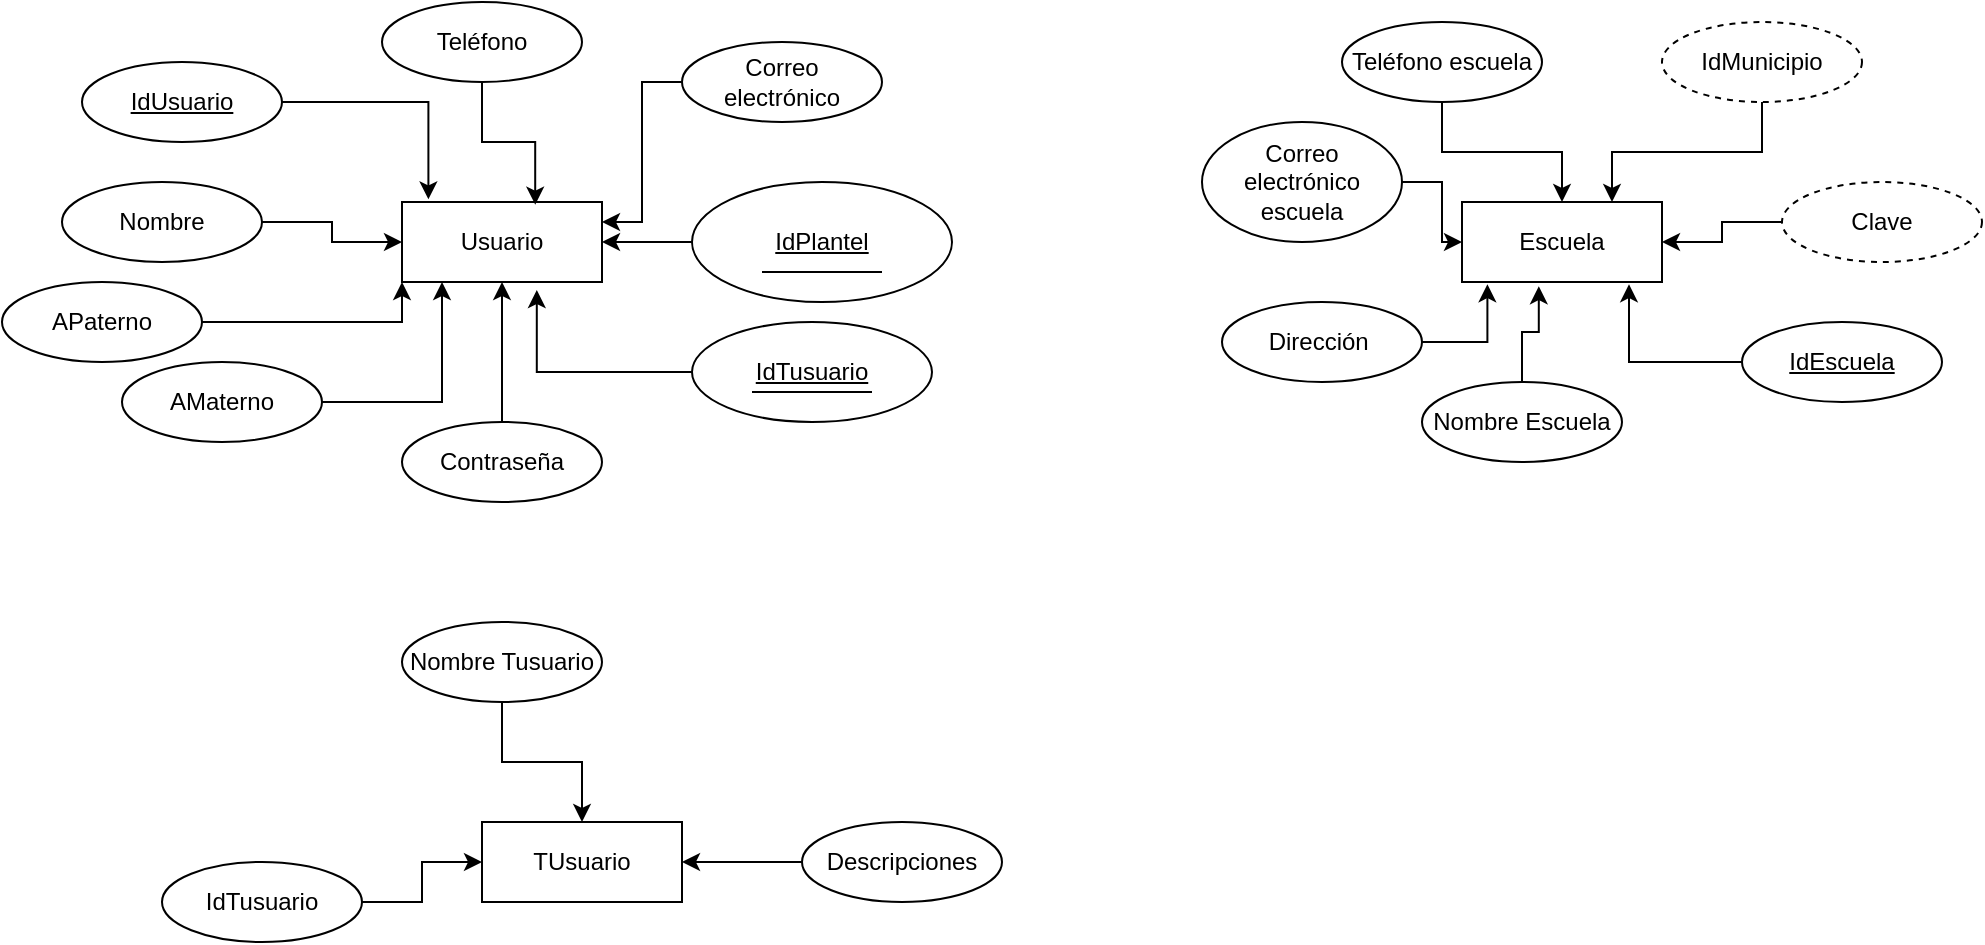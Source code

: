 <mxfile version="21.0.10" type="device" pages="2"><diagram name="Modelo ER" id="9Gtv5-tGoXmSxQ3QPDyA"><mxGraphModel dx="1766" dy="803" grid="1" gridSize="10" guides="1" tooltips="1" connect="1" arrows="1" fold="1" page="1" pageScale="1" pageWidth="827" pageHeight="1169" math="0" shadow="0"><root><object label="" Plantel="" id="0"><mxCell/></object><mxCell id="1" parent="0"/><mxCell id="VuJSVzhWBFyt6HBu5WCB-33" style="edgeStyle=orthogonalEdgeStyle;rounded=0;orthogonalLoop=1;jettySize=auto;html=1;entryX=0.132;entryY=-0.033;entryDx=0;entryDy=0;entryPerimeter=0;" edge="1" parent="1" source="VuJSVzhWBFyt6HBu5WCB-5" target="VuJSVzhWBFyt6HBu5WCB-6"><mxGeometry relative="1" as="geometry"/></mxCell><mxCell id="VuJSVzhWBFyt6HBu5WCB-5" value="IdUsuario" style="ellipse;whiteSpace=wrap;html=1;align=center;fontStyle=4;" vertex="1" parent="1"><mxGeometry x="-640" y="60" width="100" height="40" as="geometry"/></mxCell><mxCell id="VuJSVzhWBFyt6HBu5WCB-6" value="Usuario" style="whiteSpace=wrap;html=1;align=center;" vertex="1" parent="1"><mxGeometry x="-480" y="130" width="100" height="40" as="geometry"/></mxCell><mxCell id="VuJSVzhWBFyt6HBu5WCB-30" style="edgeStyle=orthogonalEdgeStyle;rounded=0;orthogonalLoop=1;jettySize=auto;html=1;entryX=0.666;entryY=0.033;entryDx=0;entryDy=0;entryPerimeter=0;" edge="1" parent="1" source="VuJSVzhWBFyt6HBu5WCB-8" target="VuJSVzhWBFyt6HBu5WCB-6"><mxGeometry relative="1" as="geometry"/></mxCell><mxCell id="VuJSVzhWBFyt6HBu5WCB-8" value="Teléfono" style="ellipse;whiteSpace=wrap;html=1;align=center;" vertex="1" parent="1"><mxGeometry x="-490" y="30" width="100" height="40" as="geometry"/></mxCell><mxCell id="VuJSVzhWBFyt6HBu5WCB-29" style="edgeStyle=orthogonalEdgeStyle;rounded=0;orthogonalLoop=1;jettySize=auto;html=1;entryX=1;entryY=0.25;entryDx=0;entryDy=0;" edge="1" parent="1" source="VuJSVzhWBFyt6HBu5WCB-11" target="VuJSVzhWBFyt6HBu5WCB-6"><mxGeometry relative="1" as="geometry"/></mxCell><mxCell id="VuJSVzhWBFyt6HBu5WCB-11" value="Correo electrónico" style="ellipse;whiteSpace=wrap;html=1;align=center;" vertex="1" parent="1"><mxGeometry x="-340" y="50" width="100" height="40" as="geometry"/></mxCell><mxCell id="VuJSVzhWBFyt6HBu5WCB-22" style="edgeStyle=orthogonalEdgeStyle;rounded=0;orthogonalLoop=1;jettySize=auto;html=1;entryX=0.5;entryY=1;entryDx=0;entryDy=0;" edge="1" parent="1" source="VuJSVzhWBFyt6HBu5WCB-14" target="VuJSVzhWBFyt6HBu5WCB-6"><mxGeometry relative="1" as="geometry"/></mxCell><mxCell id="VuJSVzhWBFyt6HBu5WCB-14" value="Contraseña" style="ellipse;whiteSpace=wrap;html=1;align=center;" vertex="1" parent="1"><mxGeometry x="-480" y="240" width="100" height="40" as="geometry"/></mxCell><mxCell id="VuJSVzhWBFyt6HBu5WCB-21" style="edgeStyle=orthogonalEdgeStyle;rounded=0;orthogonalLoop=1;jettySize=auto;html=1;entryX=0;entryY=1;entryDx=0;entryDy=0;" edge="1" parent="1" source="VuJSVzhWBFyt6HBu5WCB-15" target="VuJSVzhWBFyt6HBu5WCB-6"><mxGeometry relative="1" as="geometry"/></mxCell><mxCell id="VuJSVzhWBFyt6HBu5WCB-15" value="APaterno" style="ellipse;whiteSpace=wrap;html=1;align=center;" vertex="1" parent="1"><mxGeometry x="-680" y="170" width="100" height="40" as="geometry"/></mxCell><mxCell id="VuJSVzhWBFyt6HBu5WCB-23" style="edgeStyle=orthogonalEdgeStyle;rounded=0;orthogonalLoop=1;jettySize=auto;html=1;entryX=0.2;entryY=1;entryDx=0;entryDy=0;entryPerimeter=0;" edge="1" parent="1" source="VuJSVzhWBFyt6HBu5WCB-16" target="VuJSVzhWBFyt6HBu5WCB-6"><mxGeometry relative="1" as="geometry"/></mxCell><mxCell id="VuJSVzhWBFyt6HBu5WCB-16" value="AMaterno" style="ellipse;whiteSpace=wrap;html=1;align=center;" vertex="1" parent="1"><mxGeometry x="-620" y="210" width="100" height="40" as="geometry"/></mxCell><mxCell id="VuJSVzhWBFyt6HBu5WCB-18" value="" style="line;strokeWidth=1;rotatable=0;dashed=0;labelPosition=right;align=left;verticalAlign=middle;spacingTop=0;spacingLeft=6;points=[];portConstraint=eastwest;" vertex="1" parent="1"><mxGeometry x="-305" y="210" width="60" height="10" as="geometry"/></mxCell><mxCell id="VuJSVzhWBFyt6HBu5WCB-24" style="edgeStyle=orthogonalEdgeStyle;rounded=0;orthogonalLoop=1;jettySize=auto;html=1;entryX=0.674;entryY=1.1;entryDx=0;entryDy=0;entryPerimeter=0;" edge="1" parent="1" source="VuJSVzhWBFyt6HBu5WCB-19" target="VuJSVzhWBFyt6HBu5WCB-6"><mxGeometry relative="1" as="geometry"/></mxCell><mxCell id="VuJSVzhWBFyt6HBu5WCB-19" value="IdTusuario" style="ellipse;whiteSpace=wrap;html=1;align=center;fontStyle=4;" vertex="1" parent="1"><mxGeometry x="-335" y="190" width="120" height="50" as="geometry"/></mxCell><mxCell id="VuJSVzhWBFyt6HBu5WCB-20" value="" style="line;strokeWidth=1;rotatable=0;dashed=0;labelPosition=right;align=left;verticalAlign=middle;spacingTop=0;spacingLeft=6;points=[];portConstraint=eastwest;" vertex="1" parent="1"><mxGeometry x="-305" y="220" width="60" height="10" as="geometry"/></mxCell><mxCell id="VuJSVzhWBFyt6HBu5WCB-28" style="edgeStyle=orthogonalEdgeStyle;rounded=0;orthogonalLoop=1;jettySize=auto;html=1;" edge="1" parent="1" source="VuJSVzhWBFyt6HBu5WCB-26" target="VuJSVzhWBFyt6HBu5WCB-6"><mxGeometry relative="1" as="geometry"/></mxCell><mxCell id="VuJSVzhWBFyt6HBu5WCB-26" value="IdPlantel" style="ellipse;whiteSpace=wrap;html=1;align=center;fontStyle=4;" vertex="1" parent="1"><mxGeometry x="-335" y="120" width="130" height="60" as="geometry"/></mxCell><mxCell id="VuJSVzhWBFyt6HBu5WCB-27" value="" style="line;strokeWidth=1;rotatable=0;dashed=0;labelPosition=right;align=left;verticalAlign=middle;spacingTop=0;spacingLeft=6;points=[];portConstraint=eastwest;" vertex="1" parent="1"><mxGeometry x="-300" y="160" width="60" height="10" as="geometry"/></mxCell><mxCell id="VuJSVzhWBFyt6HBu5WCB-34" style="edgeStyle=orthogonalEdgeStyle;rounded=0;orthogonalLoop=1;jettySize=auto;html=1;entryX=0;entryY=0.5;entryDx=0;entryDy=0;" edge="1" parent="1" source="VuJSVzhWBFyt6HBu5WCB-31" target="VuJSVzhWBFyt6HBu5WCB-6"><mxGeometry relative="1" as="geometry"/></mxCell><mxCell id="VuJSVzhWBFyt6HBu5WCB-31" value="Nombre" style="ellipse;whiteSpace=wrap;html=1;align=center;" vertex="1" parent="1"><mxGeometry x="-650" y="120" width="100" height="40" as="geometry"/></mxCell><mxCell id="VuJSVzhWBFyt6HBu5WCB-38" value="Escuela" style="whiteSpace=wrap;html=1;align=center;" vertex="1" parent="1"><mxGeometry x="50" y="130" width="100" height="40" as="geometry"/></mxCell><mxCell id="VuJSVzhWBFyt6HBu5WCB-47" style="edgeStyle=orthogonalEdgeStyle;rounded=0;orthogonalLoop=1;jettySize=auto;html=1;" edge="1" parent="1" source="VuJSVzhWBFyt6HBu5WCB-39" target="VuJSVzhWBFyt6HBu5WCB-38"><mxGeometry relative="1" as="geometry"/></mxCell><mxCell id="VuJSVzhWBFyt6HBu5WCB-39" value="Teléfono escuela" style="ellipse;whiteSpace=wrap;html=1;align=center;" vertex="1" parent="1"><mxGeometry x="-10" y="40" width="100" height="40" as="geometry"/></mxCell><mxCell id="VuJSVzhWBFyt6HBu5WCB-53" style="edgeStyle=orthogonalEdgeStyle;rounded=0;orthogonalLoop=1;jettySize=auto;html=1;" edge="1" parent="1" source="VuJSVzhWBFyt6HBu5WCB-40" target="VuJSVzhWBFyt6HBu5WCB-38"><mxGeometry relative="1" as="geometry"/></mxCell><mxCell id="VuJSVzhWBFyt6HBu5WCB-40" value="Correo electrónico escuela" style="ellipse;whiteSpace=wrap;html=1;align=center;" vertex="1" parent="1"><mxGeometry x="-80" y="90" width="100" height="60" as="geometry"/></mxCell><mxCell id="VuJSVzhWBFyt6HBu5WCB-52" style="edgeStyle=orthogonalEdgeStyle;rounded=0;orthogonalLoop=1;jettySize=auto;html=1;entryX=0.127;entryY=1.028;entryDx=0;entryDy=0;entryPerimeter=0;" edge="1" parent="1" source="VuJSVzhWBFyt6HBu5WCB-41" target="VuJSVzhWBFyt6HBu5WCB-38"><mxGeometry relative="1" as="geometry"/></mxCell><mxCell id="VuJSVzhWBFyt6HBu5WCB-41" value="Dirección&amp;nbsp;" style="ellipse;whiteSpace=wrap;html=1;align=center;" vertex="1" parent="1"><mxGeometry x="-70" y="180" width="100" height="40" as="geometry"/></mxCell><mxCell id="VuJSVzhWBFyt6HBu5WCB-51" style="edgeStyle=orthogonalEdgeStyle;rounded=0;orthogonalLoop=1;jettySize=auto;html=1;entryX=0.384;entryY=1.053;entryDx=0;entryDy=0;entryPerimeter=0;" edge="1" parent="1" source="VuJSVzhWBFyt6HBu5WCB-42" target="VuJSVzhWBFyt6HBu5WCB-38"><mxGeometry relative="1" as="geometry"/></mxCell><mxCell id="VuJSVzhWBFyt6HBu5WCB-42" value="Nombre Escuela" style="ellipse;whiteSpace=wrap;html=1;align=center;" vertex="1" parent="1"><mxGeometry x="30" y="220" width="100" height="40" as="geometry"/></mxCell><mxCell id="VuJSVzhWBFyt6HBu5WCB-48" style="edgeStyle=orthogonalEdgeStyle;rounded=0;orthogonalLoop=1;jettySize=auto;html=1;entryX=0.75;entryY=0;entryDx=0;entryDy=0;" edge="1" parent="1" source="VuJSVzhWBFyt6HBu5WCB-44" target="VuJSVzhWBFyt6HBu5WCB-38"><mxGeometry relative="1" as="geometry"/></mxCell><mxCell id="VuJSVzhWBFyt6HBu5WCB-44" value="IdMunicipio" style="ellipse;whiteSpace=wrap;html=1;align=center;dashed=1;" vertex="1" parent="1"><mxGeometry x="150" y="40" width="100" height="40" as="geometry"/></mxCell><mxCell id="VuJSVzhWBFyt6HBu5WCB-49" style="edgeStyle=orthogonalEdgeStyle;rounded=0;orthogonalLoop=1;jettySize=auto;html=1;entryX=1;entryY=0.5;entryDx=0;entryDy=0;" edge="1" parent="1" source="VuJSVzhWBFyt6HBu5WCB-45" target="VuJSVzhWBFyt6HBu5WCB-38"><mxGeometry relative="1" as="geometry"/></mxCell><mxCell id="VuJSVzhWBFyt6HBu5WCB-45" value="Clave" style="ellipse;whiteSpace=wrap;html=1;align=center;dashed=1;" vertex="1" parent="1"><mxGeometry x="210" y="120" width="100" height="40" as="geometry"/></mxCell><mxCell id="VuJSVzhWBFyt6HBu5WCB-50" style="edgeStyle=orthogonalEdgeStyle;rounded=0;orthogonalLoop=1;jettySize=auto;html=1;entryX=0.835;entryY=1.028;entryDx=0;entryDy=0;entryPerimeter=0;" edge="1" parent="1" source="VuJSVzhWBFyt6HBu5WCB-46" target="VuJSVzhWBFyt6HBu5WCB-38"><mxGeometry relative="1" as="geometry"/></mxCell><mxCell id="VuJSVzhWBFyt6HBu5WCB-46" value="IdEscuela" style="ellipse;whiteSpace=wrap;html=1;align=center;fontStyle=4;" vertex="1" parent="1"><mxGeometry x="190" y="190" width="100" height="40" as="geometry"/></mxCell><mxCell id="VuJSVzhWBFyt6HBu5WCB-54" value="TUsuario" style="whiteSpace=wrap;html=1;align=center;" vertex="1" parent="1"><mxGeometry x="-440" y="440" width="100" height="40" as="geometry"/></mxCell><mxCell id="VuJSVzhWBFyt6HBu5WCB-56" style="edgeStyle=orthogonalEdgeStyle;rounded=0;orthogonalLoop=1;jettySize=auto;html=1;" edge="1" parent="1" source="VuJSVzhWBFyt6HBu5WCB-55" target="VuJSVzhWBFyt6HBu5WCB-54"><mxGeometry relative="1" as="geometry"/></mxCell><mxCell id="VuJSVzhWBFyt6HBu5WCB-55" value="Nombre Tusuario" style="ellipse;whiteSpace=wrap;html=1;align=center;" vertex="1" parent="1"><mxGeometry x="-480" y="340" width="100" height="40" as="geometry"/></mxCell><mxCell id="VuJSVzhWBFyt6HBu5WCB-58" style="edgeStyle=orthogonalEdgeStyle;rounded=0;orthogonalLoop=1;jettySize=auto;html=1;" edge="1" parent="1" source="VuJSVzhWBFyt6HBu5WCB-57" target="VuJSVzhWBFyt6HBu5WCB-54"><mxGeometry relative="1" as="geometry"/></mxCell><mxCell id="VuJSVzhWBFyt6HBu5WCB-57" value="Descripciones" style="ellipse;whiteSpace=wrap;html=1;align=center;" vertex="1" parent="1"><mxGeometry x="-280" y="440" width="100" height="40" as="geometry"/></mxCell><mxCell id="VuJSVzhWBFyt6HBu5WCB-60" style="edgeStyle=orthogonalEdgeStyle;rounded=0;orthogonalLoop=1;jettySize=auto;html=1;" edge="1" parent="1" source="VuJSVzhWBFyt6HBu5WCB-59" target="VuJSVzhWBFyt6HBu5WCB-54"><mxGeometry relative="1" as="geometry"/></mxCell><mxCell id="VuJSVzhWBFyt6HBu5WCB-59" value="IdTusuario" style="ellipse;whiteSpace=wrap;html=1;align=center;" vertex="1" parent="1"><mxGeometry x="-600" y="460" width="100" height="40" as="geometry"/></mxCell></root></mxGraphModel></diagram><diagram id="A3iZRfEssb9i8b6fOqPu" name="Modelo Relacional"><mxGraphModel dx="581" dy="497" grid="1" gridSize="10" guides="1" tooltips="1" connect="1" arrows="1" fold="1" page="1" pageScale="1" pageWidth="827" pageHeight="1169" math="0" shadow="0"><root><mxCell id="0"/><mxCell id="1" parent="0"/><mxCell id="a7D1jdBls06WDAnFSyW_-5" value="Usuario" style="swimlane;childLayout=stackLayout;horizontal=1;startSize=50;horizontalStack=0;rounded=1;fontSize=14;fontStyle=0;strokeWidth=2;resizeParent=0;resizeLast=1;shadow=0;dashed=0;align=center;arcSize=4;whiteSpace=wrap;html=1;" vertex="1" parent="1"><mxGeometry x="160" y="60" width="160" height="260" as="geometry"/></mxCell><mxCell id="a7D1jdBls06WDAnFSyW_-6" value="&lt;font&gt;IdUsuario&lt;br&gt;Teléfono&lt;br&gt;Correo electrónico&lt;br&gt;Nombre&lt;br&gt;APaterno AMaterno&lt;br&gt;&lt;br&gt;Contraseña&lt;br&gt;IdPlantel&lt;br&gt;IdTusuario&lt;br&gt;&lt;br&gt;&lt;/font&gt;" style="align=left;strokeColor=none;fillColor=none;spacingLeft=4;fontSize=12;verticalAlign=top;resizable=0;rotatable=0;part=1;html=1;" vertex="1" parent="a7D1jdBls06WDAnFSyW_-5"><mxGeometry y="50" width="160" height="210" as="geometry"/></mxCell><mxCell id="Srqmkkvh4nNLVd7oUfYD-1" value="Escuela" style="swimlane;childLayout=stackLayout;horizontal=1;startSize=50;horizontalStack=0;rounded=1;fontSize=14;fontStyle=0;strokeWidth=2;resizeParent=0;resizeLast=1;shadow=0;dashed=0;align=center;arcSize=4;whiteSpace=wrap;html=1;" vertex="1" parent="1"><mxGeometry x="470" y="60" width="160" height="210" as="geometry"/></mxCell><mxCell id="Srqmkkvh4nNLVd7oUfYD-2" value="&lt;font&gt;IdEscuela&lt;br&gt;&lt;/font&gt;&lt;font&gt;Nombre Escuela&lt;br&gt;&lt;font&gt;Dirección&amp;nbsp;&lt;br&gt;&lt;/font&gt;&lt;font&gt;Correo electrónico escuela&lt;br&gt;&lt;/font&gt;&lt;br&gt;&lt;/font&gt;" style="align=left;strokeColor=none;fillColor=none;spacingLeft=4;fontSize=12;verticalAlign=top;resizable=0;rotatable=0;part=1;html=1;" vertex="1" parent="Srqmkkvh4nNLVd7oUfYD-1"><mxGeometry y="50" width="160" height="160" as="geometry"/></mxCell></root></mxGraphModel></diagram></mxfile>